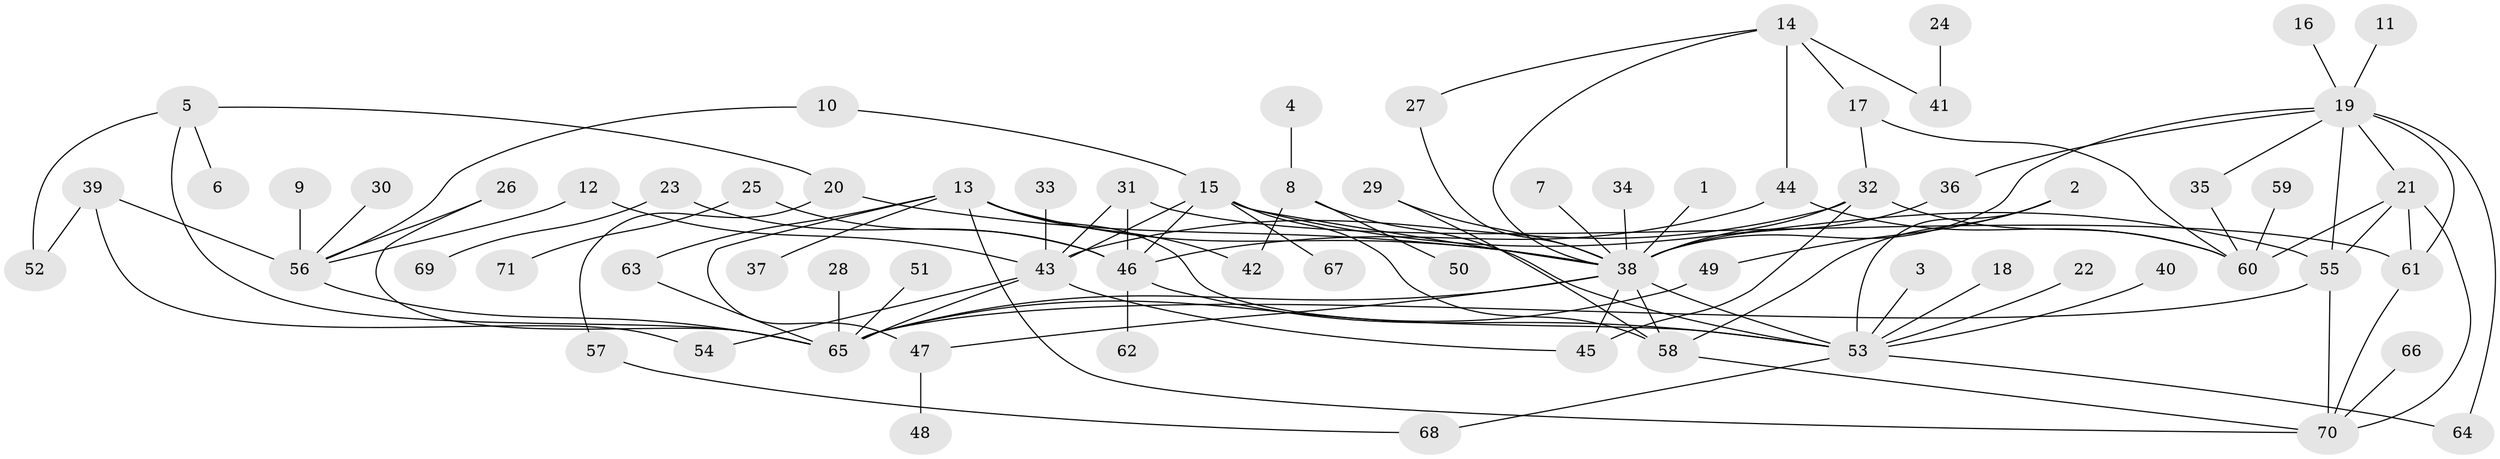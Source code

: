 // original degree distribution, {21: 0.0070921985815602835, 1: 0.44680851063829785, 13: 0.0070921985815602835, 15: 0.0070921985815602835, 4: 0.07092198581560284, 7: 0.028368794326241134, 2: 0.24113475177304963, 9: 0.02127659574468085, 3: 0.1276595744680851, 8: 0.0070921985815602835, 6: 0.014184397163120567, 5: 0.014184397163120567, 11: 0.0070921985815602835}
// Generated by graph-tools (version 1.1) at 2025/01/03/09/25 03:01:52]
// undirected, 71 vertices, 109 edges
graph export_dot {
graph [start="1"]
  node [color=gray90,style=filled];
  1;
  2;
  3;
  4;
  5;
  6;
  7;
  8;
  9;
  10;
  11;
  12;
  13;
  14;
  15;
  16;
  17;
  18;
  19;
  20;
  21;
  22;
  23;
  24;
  25;
  26;
  27;
  28;
  29;
  30;
  31;
  32;
  33;
  34;
  35;
  36;
  37;
  38;
  39;
  40;
  41;
  42;
  43;
  44;
  45;
  46;
  47;
  48;
  49;
  50;
  51;
  52;
  53;
  54;
  55;
  56;
  57;
  58;
  59;
  60;
  61;
  62;
  63;
  64;
  65;
  66;
  67;
  68;
  69;
  70;
  71;
  1 -- 38 [weight=1.0];
  2 -- 49 [weight=1.0];
  2 -- 53 [weight=2.0];
  2 -- 58 [weight=1.0];
  3 -- 53 [weight=1.0];
  4 -- 8 [weight=1.0];
  5 -- 6 [weight=1.0];
  5 -- 20 [weight=1.0];
  5 -- 52 [weight=1.0];
  5 -- 65 [weight=1.0];
  7 -- 38 [weight=1.0];
  8 -- 42 [weight=1.0];
  8 -- 50 [weight=1.0];
  8 -- 53 [weight=1.0];
  9 -- 56 [weight=1.0];
  10 -- 15 [weight=1.0];
  10 -- 56 [weight=1.0];
  11 -- 19 [weight=1.0];
  12 -- 43 [weight=1.0];
  12 -- 56 [weight=1.0];
  13 -- 37 [weight=1.0];
  13 -- 38 [weight=1.0];
  13 -- 42 [weight=1.0];
  13 -- 47 [weight=1.0];
  13 -- 53 [weight=1.0];
  13 -- 63 [weight=1.0];
  13 -- 70 [weight=1.0];
  14 -- 17 [weight=1.0];
  14 -- 27 [weight=1.0];
  14 -- 38 [weight=1.0];
  14 -- 41 [weight=1.0];
  14 -- 44 [weight=1.0];
  15 -- 38 [weight=1.0];
  15 -- 43 [weight=1.0];
  15 -- 46 [weight=1.0];
  15 -- 55 [weight=1.0];
  15 -- 58 [weight=1.0];
  15 -- 67 [weight=1.0];
  16 -- 19 [weight=1.0];
  17 -- 32 [weight=1.0];
  17 -- 60 [weight=1.0];
  18 -- 53 [weight=1.0];
  19 -- 21 [weight=1.0];
  19 -- 35 [weight=1.0];
  19 -- 36 [weight=1.0];
  19 -- 38 [weight=1.0];
  19 -- 55 [weight=1.0];
  19 -- 61 [weight=1.0];
  19 -- 64 [weight=1.0];
  20 -- 38 [weight=1.0];
  20 -- 57 [weight=1.0];
  21 -- 55 [weight=2.0];
  21 -- 60 [weight=1.0];
  21 -- 61 [weight=1.0];
  21 -- 70 [weight=1.0];
  22 -- 53 [weight=1.0];
  23 -- 46 [weight=1.0];
  23 -- 69 [weight=1.0];
  24 -- 41 [weight=1.0];
  25 -- 46 [weight=1.0];
  25 -- 71 [weight=1.0];
  26 -- 56 [weight=1.0];
  26 -- 65 [weight=1.0];
  27 -- 38 [weight=1.0];
  28 -- 65 [weight=1.0];
  29 -- 38 [weight=1.0];
  29 -- 58 [weight=1.0];
  30 -- 56 [weight=1.0];
  31 -- 43 [weight=1.0];
  31 -- 46 [weight=1.0];
  31 -- 61 [weight=1.0];
  32 -- 38 [weight=1.0];
  32 -- 43 [weight=1.0];
  32 -- 45 [weight=1.0];
  32 -- 60 [weight=1.0];
  33 -- 43 [weight=1.0];
  34 -- 38 [weight=1.0];
  35 -- 60 [weight=1.0];
  36 -- 38 [weight=1.0];
  38 -- 45 [weight=1.0];
  38 -- 47 [weight=2.0];
  38 -- 53 [weight=1.0];
  38 -- 58 [weight=1.0];
  38 -- 65 [weight=1.0];
  39 -- 52 [weight=1.0];
  39 -- 54 [weight=1.0];
  39 -- 56 [weight=1.0];
  40 -- 53 [weight=1.0];
  43 -- 45 [weight=1.0];
  43 -- 54 [weight=1.0];
  43 -- 65 [weight=1.0];
  44 -- 46 [weight=1.0];
  44 -- 60 [weight=1.0];
  46 -- 53 [weight=1.0];
  46 -- 62 [weight=1.0];
  47 -- 48 [weight=1.0];
  49 -- 65 [weight=1.0];
  51 -- 65 [weight=1.0];
  53 -- 64 [weight=1.0];
  53 -- 68 [weight=1.0];
  55 -- 65 [weight=1.0];
  55 -- 70 [weight=1.0];
  56 -- 65 [weight=1.0];
  57 -- 68 [weight=1.0];
  58 -- 70 [weight=1.0];
  59 -- 60 [weight=1.0];
  61 -- 70 [weight=1.0];
  63 -- 65 [weight=1.0];
  66 -- 70 [weight=1.0];
}
